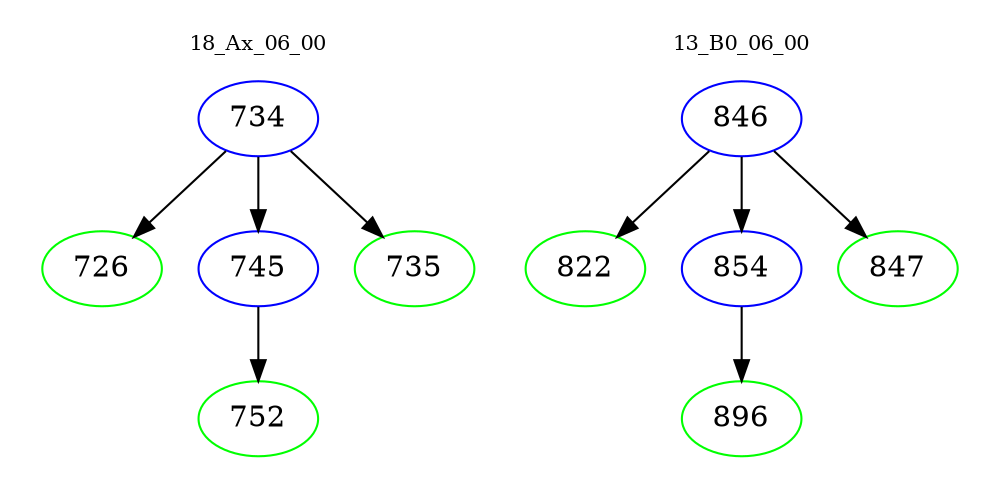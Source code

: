 digraph{
subgraph cluster_0 {
color = white
label = "18_Ax_06_00";
fontsize=10;
T0_734 [label="734", color="blue"]
T0_734 -> T0_726 [color="black"]
T0_726 [label="726", color="green"]
T0_734 -> T0_745 [color="black"]
T0_745 [label="745", color="blue"]
T0_745 -> T0_752 [color="black"]
T0_752 [label="752", color="green"]
T0_734 -> T0_735 [color="black"]
T0_735 [label="735", color="green"]
}
subgraph cluster_1 {
color = white
label = "13_B0_06_00";
fontsize=10;
T1_846 [label="846", color="blue"]
T1_846 -> T1_822 [color="black"]
T1_822 [label="822", color="green"]
T1_846 -> T1_854 [color="black"]
T1_854 [label="854", color="blue"]
T1_854 -> T1_896 [color="black"]
T1_896 [label="896", color="green"]
T1_846 -> T1_847 [color="black"]
T1_847 [label="847", color="green"]
}
}

